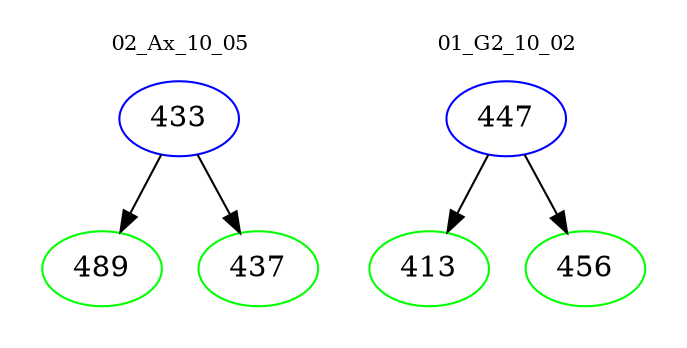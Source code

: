 digraph{
subgraph cluster_0 {
color = white
label = "02_Ax_10_05";
fontsize=10;
T0_433 [label="433", color="blue"]
T0_433 -> T0_489 [color="black"]
T0_489 [label="489", color="green"]
T0_433 -> T0_437 [color="black"]
T0_437 [label="437", color="green"]
}
subgraph cluster_1 {
color = white
label = "01_G2_10_02";
fontsize=10;
T1_447 [label="447", color="blue"]
T1_447 -> T1_413 [color="black"]
T1_413 [label="413", color="green"]
T1_447 -> T1_456 [color="black"]
T1_456 [label="456", color="green"]
}
}

